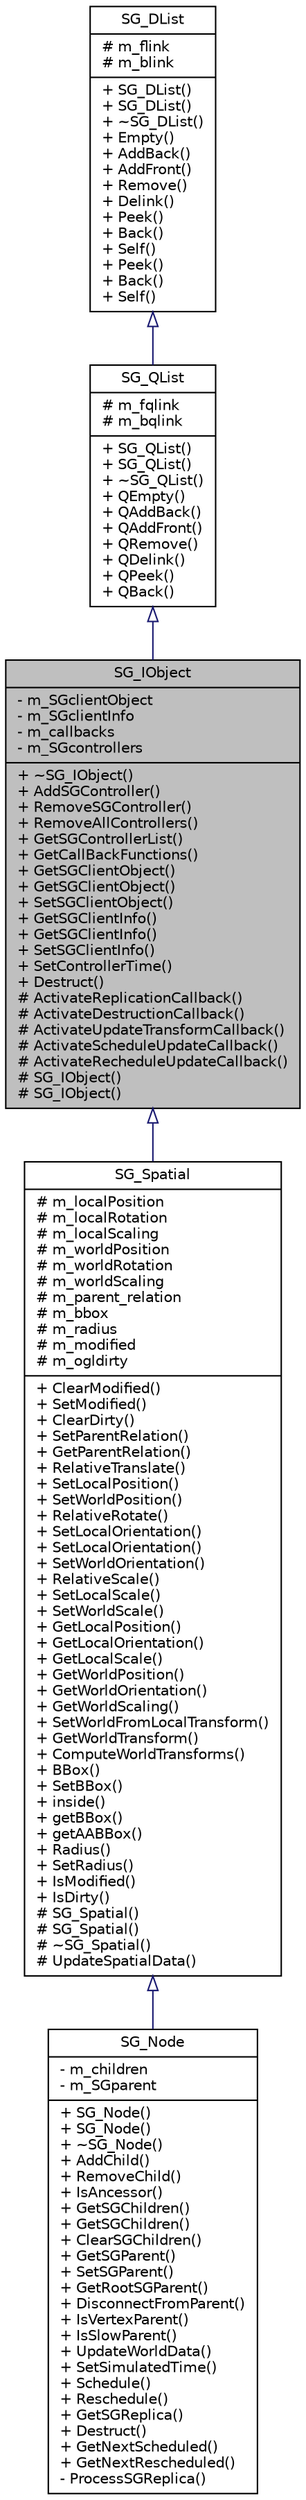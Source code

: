 digraph G
{
  edge [fontname="Helvetica",fontsize="10",labelfontname="Helvetica",labelfontsize="10"];
  node [fontname="Helvetica",fontsize="10",shape=record];
  Node1 [label="{SG_IObject\n|- m_SGclientObject\l- m_SGclientInfo\l- m_callbacks\l- m_SGcontrollers\l|+ ~SG_IObject()\l+ AddSGController()\l+ RemoveSGController()\l+ RemoveAllControllers()\l+ GetSGControllerList()\l+ GetCallBackFunctions()\l+ GetSGClientObject()\l+ GetSGClientObject()\l+ SetSGClientObject()\l+ GetSGClientInfo()\l+ GetSGClientInfo()\l+ SetSGClientInfo()\l+ SetControllerTime()\l+ Destruct()\l# ActivateReplicationCallback()\l# ActivateDestructionCallback()\l# ActivateUpdateTransformCallback()\l# ActivateScheduleUpdateCallback()\l# ActivateRecheduleUpdateCallback()\l# SG_IObject()\l# SG_IObject()\l}",height=0.2,width=0.4,color="black", fillcolor="grey75", style="filled" fontcolor="black"];
  Node2 -> Node1 [dir=back,color="midnightblue",fontsize="10",style="solid",arrowtail="empty",fontname="Helvetica"];
  Node2 [label="{SG_QList\n|# m_fqlink\l# m_bqlink\l|+ SG_QList()\l+ SG_QList()\l+ ~SG_QList()\l+ QEmpty()\l+ QAddBack()\l+ QAddFront()\l+ QRemove()\l+ QDelink()\l+ QPeek()\l+ QBack()\l}",height=0.2,width=0.4,color="black", fillcolor="white", style="filled",URL="$d6/d05/classSG__QList.html"];
  Node3 -> Node2 [dir=back,color="midnightblue",fontsize="10",style="solid",arrowtail="empty",fontname="Helvetica"];
  Node3 [label="{SG_DList\n|# m_flink\l# m_blink\l|+ SG_DList()\l+ SG_DList()\l+ ~SG_DList()\l+ Empty()\l+ AddBack()\l+ AddFront()\l+ Remove()\l+ Delink()\l+ Peek()\l+ Back()\l+ Self()\l+ Peek()\l+ Back()\l+ Self()\l}",height=0.2,width=0.4,color="black", fillcolor="white", style="filled",URL="$db/d57/classSG__DList.html"];
  Node1 -> Node4 [dir=back,color="midnightblue",fontsize="10",style="solid",arrowtail="empty",fontname="Helvetica"];
  Node4 [label="{SG_Spatial\n|# m_localPosition\l# m_localRotation\l# m_localScaling\l# m_worldPosition\l# m_worldRotation\l# m_worldScaling\l# m_parent_relation\l# m_bbox\l# m_radius\l# m_modified\l# m_ogldirty\l|+ ClearModified()\l+ SetModified()\l+ ClearDirty()\l+ SetParentRelation()\l+ GetParentRelation()\l+ RelativeTranslate()\l+ SetLocalPosition()\l+ SetWorldPosition()\l+ RelativeRotate()\l+ SetLocalOrientation()\l+ SetLocalOrientation()\l+ SetWorldOrientation()\l+ RelativeScale()\l+ SetLocalScale()\l+ SetWorldScale()\l+ GetLocalPosition()\l+ GetLocalOrientation()\l+ GetLocalScale()\l+ GetWorldPosition()\l+ GetWorldOrientation()\l+ GetWorldScaling()\l+ SetWorldFromLocalTransform()\l+ GetWorldTransform()\l+ ComputeWorldTransforms()\l+ BBox()\l+ SetBBox()\l+ inside()\l+ getBBox()\l+ getAABBox()\l+ Radius()\l+ SetRadius()\l+ IsModified()\l+ IsDirty()\l# SG_Spatial()\l# SG_Spatial()\l# ~SG_Spatial()\l# UpdateSpatialData()\l}",height=0.2,width=0.4,color="black", fillcolor="white", style="filled",URL="$d4/d22/classSG__Spatial.html"];
  Node4 -> Node5 [dir=back,color="midnightblue",fontsize="10",style="solid",arrowtail="empty",fontname="Helvetica"];
  Node5 [label="{SG_Node\n|- m_children\l- m_SGparent\l|+ SG_Node()\l+ SG_Node()\l+ ~SG_Node()\l+ AddChild()\l+ RemoveChild()\l+ IsAncessor()\l+ GetSGChildren()\l+ GetSGChildren()\l+ ClearSGChildren()\l+ GetSGParent()\l+ SetSGParent()\l+ GetRootSGParent()\l+ DisconnectFromParent()\l+ IsVertexParent()\l+ IsSlowParent()\l+ UpdateWorldData()\l+ SetSimulatedTime()\l+ Schedule()\l+ Reschedule()\l+ GetSGReplica()\l+ Destruct()\l+ GetNextScheduled()\l+ GetNextRescheduled()\l- ProcessSGReplica()\l}",height=0.2,width=0.4,color="black", fillcolor="white", style="filled",URL="$d8/d3b/classSG__Node.html"];
}
